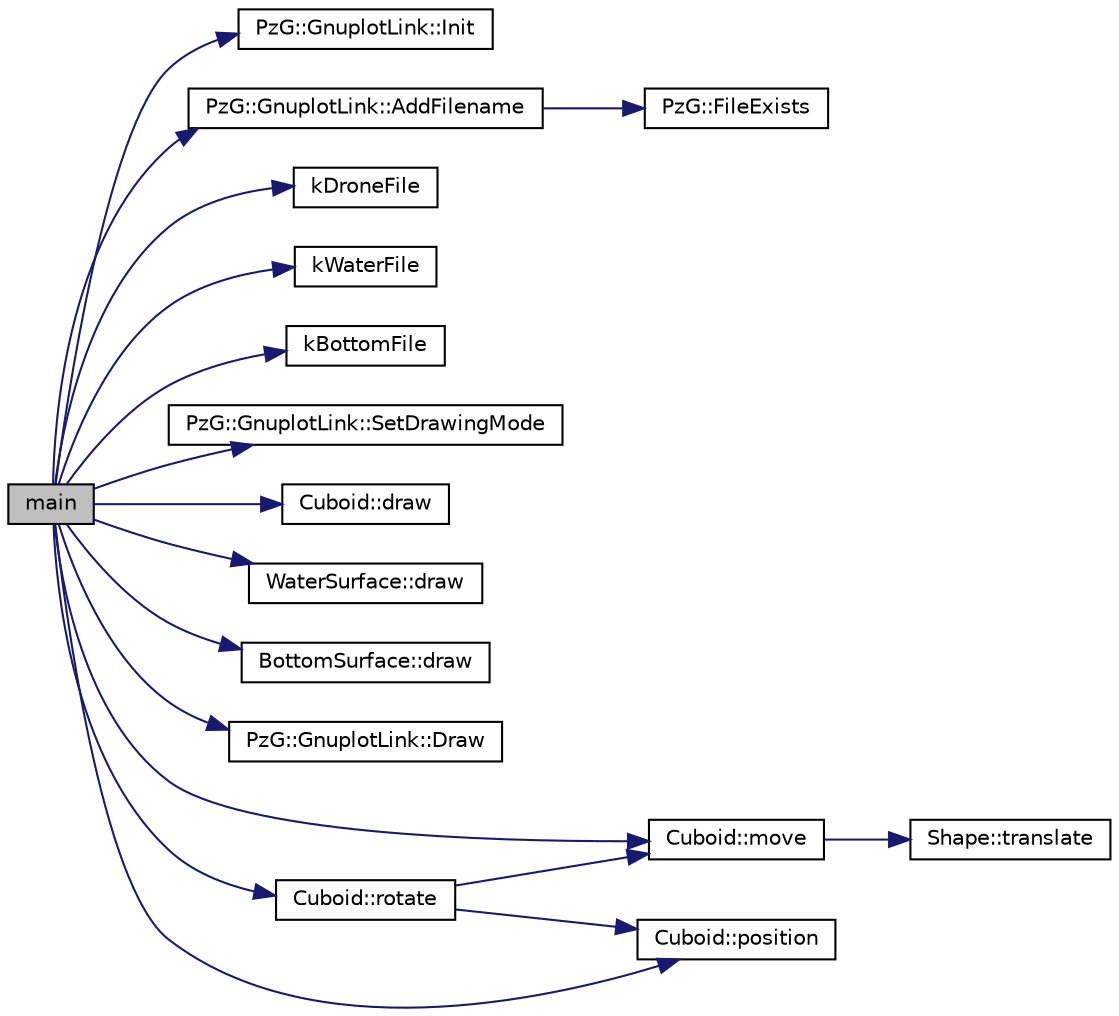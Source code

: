 digraph "main"
{
  edge [fontname="Helvetica",fontsize="10",labelfontname="Helvetica",labelfontsize="10"];
  node [fontname="Helvetica",fontsize="10",shape=record];
  rankdir="LR";
  Node0 [label="main",height=0.2,width=0.4,color="black", fillcolor="grey75", style="filled", fontcolor="black"];
  Node0 -> Node1 [color="midnightblue",fontsize="10",style="solid",fontname="Helvetica"];
  Node1 [label="PzG::GnuplotLink::Init",height=0.2,width=0.4,color="black", fillcolor="white", style="filled",URL="$class_pz_g_1_1_gnuplot_link.html#a7f9c65c2319f35f1b7663ba0ad461d14",tooltip="Inicjalizuje połączenie z programem gnuplot. "];
  Node0 -> Node2 [color="midnightblue",fontsize="10",style="solid",fontname="Helvetica"];
  Node2 [label="PzG::GnuplotLink::AddFilename",height=0.2,width=0.4,color="black", fillcolor="white", style="filled",URL="$class_pz_g_1_1_gnuplot_link.html#a795ee974694d79694496e09d668eb562",tooltip="Dodaje nazwę pliku. "];
  Node2 -> Node3 [color="midnightblue",fontsize="10",style="solid",fontname="Helvetica"];
  Node3 [label="PzG::FileExists",height=0.2,width=0.4,color="black", fillcolor="white", style="filled",URL="$namespace_pz_g.html#a64a72627607d0c3f47a61d19744eebef"];
  Node0 -> Node4 [color="midnightblue",fontsize="10",style="solid",fontname="Helvetica"];
  Node4 [label="kDroneFile",height=0.2,width=0.4,color="black", fillcolor="white", style="filled",URL="$_cuboid_8hh.html#a7205245b9f08656c9a7818d1b5cea35b"];
  Node0 -> Node5 [color="midnightblue",fontsize="10",style="solid",fontname="Helvetica"];
  Node5 [label="kWaterFile",height=0.2,width=0.4,color="black", fillcolor="white", style="filled",URL="$_water_surface_8hh.html#a57876b1890883cdaf429c09e2fcbe33e"];
  Node0 -> Node6 [color="midnightblue",fontsize="10",style="solid",fontname="Helvetica"];
  Node6 [label="kBottomFile",height=0.2,width=0.4,color="black", fillcolor="white", style="filled",URL="$_bottom_surface_8hh.html#a3a711f68388f7a59fb8673f719854fe0"];
  Node0 -> Node7 [color="midnightblue",fontsize="10",style="solid",fontname="Helvetica"];
  Node7 [label="PzG::GnuplotLink::SetDrawingMode",height=0.2,width=0.4,color="black", fillcolor="white", style="filled",URL="$class_pz_g_1_1_gnuplot_link.html#a5b903bc69eb4c2884edbe25d53cea188",tooltip="Zmienia tryb rysowania. "];
  Node0 -> Node8 [color="midnightblue",fontsize="10",style="solid",fontname="Helvetica"];
  Node8 [label="Cuboid::draw",height=0.2,width=0.4,color="black", fillcolor="white", style="filled",URL="$class_cuboid.html#a0668739d601192eee110f4e50a1ddd13",tooltip="Saves rotated and translated points to a new file. "];
  Node0 -> Node9 [color="midnightblue",fontsize="10",style="solid",fontname="Helvetica"];
  Node9 [label="WaterSurface::draw",height=0.2,width=0.4,color="black", fillcolor="white", style="filled",URL="$class_water_surface.html#a3df6a8809b2751f20bfb7feda76b4846",tooltip="Saves points values to a new file which gnuplot can use. "];
  Node0 -> Node10 [color="midnightblue",fontsize="10",style="solid",fontname="Helvetica"];
  Node10 [label="BottomSurface::draw",height=0.2,width=0.4,color="black", fillcolor="white", style="filled",URL="$class_bottom_surface.html#a56d229d4f1b521f5387db05a49fa8f4b",tooltip="Saves points values to a new file which gnuplot can use. "];
  Node0 -> Node11 [color="midnightblue",fontsize="10",style="solid",fontname="Helvetica"];
  Node11 [label="PzG::GnuplotLink::Draw",height=0.2,width=0.4,color="black", fillcolor="white", style="filled",URL="$class_pz_g_1_1_gnuplot_link.html#a96321ba10f7ee9c5f55dd17a28143a39"];
  Node0 -> Node12 [color="midnightblue",fontsize="10",style="solid",fontname="Helvetica"];
  Node12 [label="Cuboid::rotate",height=0.2,width=0.4,color="black", fillcolor="white", style="filled",URL="$class_cuboid.html#ad4669b64704dd7e1d1f9d212c8178e3e"];
  Node12 -> Node13 [color="midnightblue",fontsize="10",style="solid",fontname="Helvetica"];
  Node13 [label="Cuboid::move",height=0.2,width=0.4,color="black", fillcolor="white", style="filled",URL="$class_cuboid.html#a32b28585f2cec1e96a6af391d47965ba",tooltip="Calculates the translation vector according to the rotation angle, rise/dive angle and the distance..."];
  Node13 -> Node14 [color="midnightblue",fontsize="10",style="solid",fontname="Helvetica"];
  Node14 [label="Shape::translate",height=0.2,width=0.4,color="black", fillcolor="white", style="filled",URL="$class_shape.html#a135869c3223353a8f8fe1467889f355b"];
  Node12 -> Node15 [color="midnightblue",fontsize="10",style="solid",fontname="Helvetica"];
  Node15 [label="Cuboid::position",height=0.2,width=0.4,color="black", fillcolor="white", style="filled",URL="$class_cuboid.html#aaae402991881c2b4885cf2e510569a69",tooltip="Used to stop the animation when it hits the bottom or reaches the surface. "];
  Node0 -> Node13 [color="midnightblue",fontsize="10",style="solid",fontname="Helvetica"];
  Node0 -> Node15 [color="midnightblue",fontsize="10",style="solid",fontname="Helvetica"];
}
